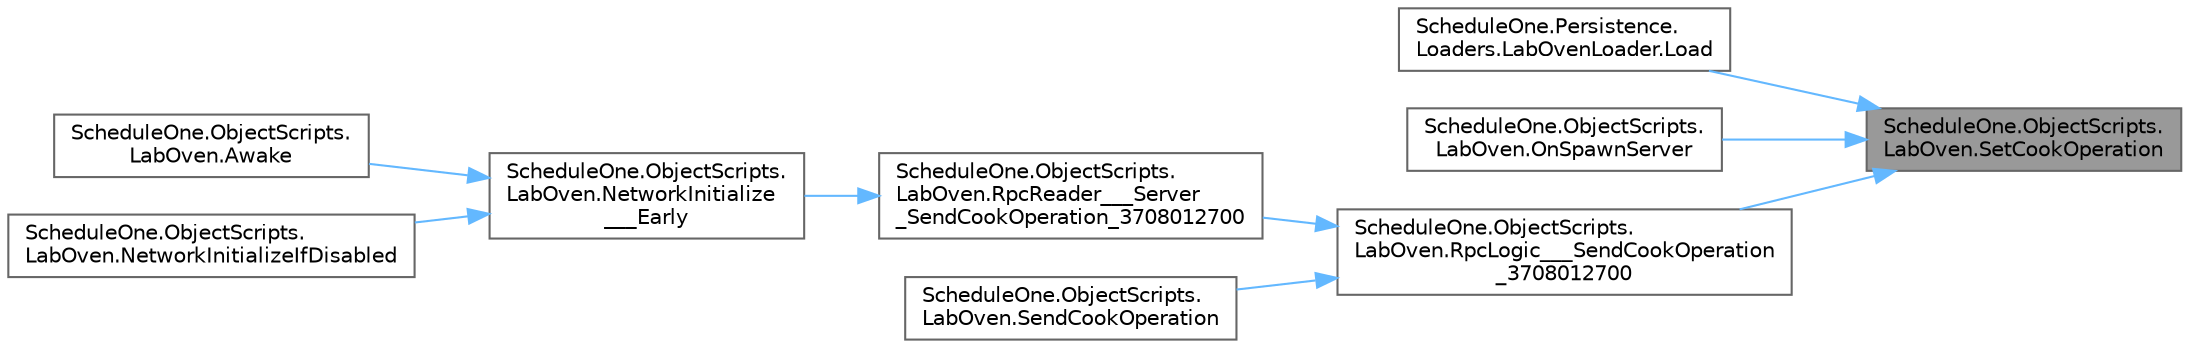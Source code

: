 digraph "ScheduleOne.ObjectScripts.LabOven.SetCookOperation"
{
 // LATEX_PDF_SIZE
  bgcolor="transparent";
  edge [fontname=Helvetica,fontsize=10,labelfontname=Helvetica,labelfontsize=10];
  node [fontname=Helvetica,fontsize=10,shape=box,height=0.2,width=0.4];
  rankdir="RL";
  Node1 [id="Node000001",label="ScheduleOne.ObjectScripts.\lLabOven.SetCookOperation",height=0.2,width=0.4,color="gray40", fillcolor="grey60", style="filled", fontcolor="black",tooltip=" "];
  Node1 -> Node2 [id="edge1_Node000001_Node000002",dir="back",color="steelblue1",style="solid",tooltip=" "];
  Node2 [id="Node000002",label="ScheduleOne.Persistence.\lLoaders.LabOvenLoader.Load",height=0.2,width=0.4,color="grey40", fillcolor="white", style="filled",URL="$class_schedule_one_1_1_persistence_1_1_loaders_1_1_lab_oven_loader.html#a00409490fbf6b3fbd3deaad1facf0b8d",tooltip=" "];
  Node1 -> Node3 [id="edge2_Node000001_Node000003",dir="back",color="steelblue1",style="solid",tooltip=" "];
  Node3 [id="Node000003",label="ScheduleOne.ObjectScripts.\lLabOven.OnSpawnServer",height=0.2,width=0.4,color="grey40", fillcolor="white", style="filled",URL="$class_schedule_one_1_1_object_scripts_1_1_lab_oven.html#a759923ae98f778add5f6b2d3d6acc152",tooltip=" "];
  Node1 -> Node4 [id="edge3_Node000001_Node000004",dir="back",color="steelblue1",style="solid",tooltip=" "];
  Node4 [id="Node000004",label="ScheduleOne.ObjectScripts.\lLabOven.RpcLogic___SendCookOperation\l_3708012700",height=0.2,width=0.4,color="grey40", fillcolor="white", style="filled",URL="$class_schedule_one_1_1_object_scripts_1_1_lab_oven.html#a50e24b45d003f40c1aabba6f19995e46",tooltip=" "];
  Node4 -> Node5 [id="edge4_Node000004_Node000005",dir="back",color="steelblue1",style="solid",tooltip=" "];
  Node5 [id="Node000005",label="ScheduleOne.ObjectScripts.\lLabOven.RpcReader___Server\l_SendCookOperation_3708012700",height=0.2,width=0.4,color="grey40", fillcolor="white", style="filled",URL="$class_schedule_one_1_1_object_scripts_1_1_lab_oven.html#a013dfb53d0cb0757f7fe0623c1ccc1a8",tooltip=" "];
  Node5 -> Node6 [id="edge5_Node000005_Node000006",dir="back",color="steelblue1",style="solid",tooltip=" "];
  Node6 [id="Node000006",label="ScheduleOne.ObjectScripts.\lLabOven.NetworkInitialize\l___Early",height=0.2,width=0.4,color="grey40", fillcolor="white", style="filled",URL="$class_schedule_one_1_1_object_scripts_1_1_lab_oven.html#a925103259e37c58a9b01f5d4c1c10f42",tooltip=" "];
  Node6 -> Node7 [id="edge6_Node000006_Node000007",dir="back",color="steelblue1",style="solid",tooltip=" "];
  Node7 [id="Node000007",label="ScheduleOne.ObjectScripts.\lLabOven.Awake",height=0.2,width=0.4,color="grey40", fillcolor="white", style="filled",URL="$class_schedule_one_1_1_object_scripts_1_1_lab_oven.html#a097b781f6bc44c5a7adf94ea5bbd68f7",tooltip=" "];
  Node6 -> Node8 [id="edge7_Node000006_Node000008",dir="back",color="steelblue1",style="solid",tooltip=" "];
  Node8 [id="Node000008",label="ScheduleOne.ObjectScripts.\lLabOven.NetworkInitializeIfDisabled",height=0.2,width=0.4,color="grey40", fillcolor="white", style="filled",URL="$class_schedule_one_1_1_object_scripts_1_1_lab_oven.html#af68953c4b26fa0717ed3d0c8f502d072",tooltip=" "];
  Node4 -> Node9 [id="edge8_Node000004_Node000009",dir="back",color="steelblue1",style="solid",tooltip=" "];
  Node9 [id="Node000009",label="ScheduleOne.ObjectScripts.\lLabOven.SendCookOperation",height=0.2,width=0.4,color="grey40", fillcolor="white", style="filled",URL="$class_schedule_one_1_1_object_scripts_1_1_lab_oven.html#aa9cedc784ac31e3b7a6ef343c85a8a79",tooltip=" "];
}
